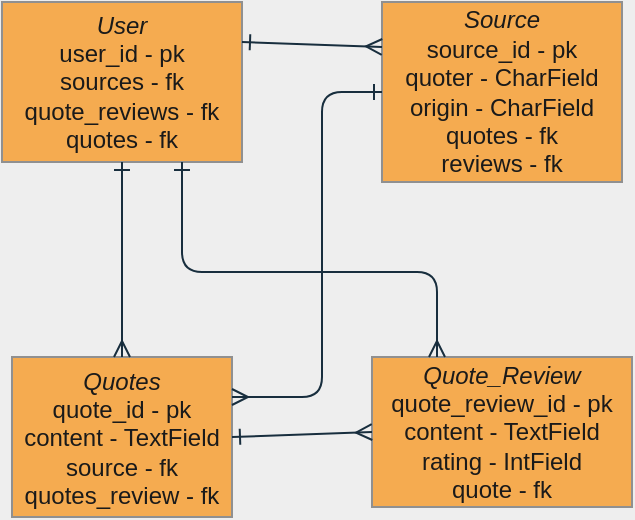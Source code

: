 <mxfile>
    <diagram id="qRuMo_PbY6B3c07kzM8b" name="Page-1">
        <mxGraphModel dx="312" dy="369" grid="1" gridSize="10" guides="1" tooltips="1" connect="1" arrows="1" fold="1" page="1" pageScale="1" pageWidth="850" pageHeight="1100" background="#EEEEEE" math="0" shadow="0">
            <root>
                <mxCell id="0"/>
                <mxCell id="1" parent="0"/>
                <mxCell id="2" value="&lt;i&gt;Quotes&lt;/i&gt;&lt;br&gt;quote_id - pk&lt;br&gt;content - TextField&lt;br&gt;source - fk&lt;br&gt;quotes_review - fk" style="rounded=0;whiteSpace=wrap;html=1;fillColor=#F5AB50;strokeColor=#909090;fontColor=#1A1A1A;" parent="1" vertex="1">
                    <mxGeometry x="15" y="192.5" width="110" height="80" as="geometry"/>
                </mxCell>
                <mxCell id="3" value="&lt;i&gt;User&lt;/i&gt;&lt;br&gt;user_id - pk&lt;br&gt;sources - fk&lt;br&gt;quote_reviews - fk&lt;br&gt;quotes - fk" style="rounded=0;whiteSpace=wrap;html=1;fillColor=#F5AB50;strokeColor=#909090;fontColor=#1A1A1A;" parent="1" vertex="1">
                    <mxGeometry x="10" y="15" width="120" height="80" as="geometry"/>
                </mxCell>
                <mxCell id="4" value="&lt;i&gt;Source&lt;/i&gt;&lt;br&gt;source_id - pk&lt;br&gt;quoter - CharField&lt;br&gt;origin - CharField&lt;br&gt;quotes - fk&lt;br&gt;reviews - fk" style="rounded=0;whiteSpace=wrap;html=1;fillColor=#F5AB50;strokeColor=#909090;fontColor=#1A1A1A;" parent="1" vertex="1">
                    <mxGeometry x="200" y="15" width="120" height="90" as="geometry"/>
                </mxCell>
                <mxCell id="5" value="&lt;i&gt;Quote_Review&lt;/i&gt;&lt;br&gt;quote_review_id - pk&lt;br&gt;content - TextField&lt;br&gt;rating - IntField&lt;br&gt;quote - fk" style="rounded=0;whiteSpace=wrap;html=1;fillColor=#F5AB50;strokeColor=#909090;fontColor=#1A1A1A;" parent="1" vertex="1">
                    <mxGeometry x="195" y="192.5" width="130" height="75" as="geometry"/>
                </mxCell>
                <mxCell id="6" value="" style="endArrow=ERone;html=1;entryX=0.5;entryY=1;entryDx=0;entryDy=0;exitX=0.5;exitY=0;exitDx=0;exitDy=0;endFill=0;startArrow=ERmany;startFill=0;labelBackgroundColor=#EEEEEE;strokeColor=#182E3E;fontColor=#1A1A1A;" parent="1" source="2" target="3" edge="1">
                    <mxGeometry width="50" height="50" relative="1" as="geometry">
                        <mxPoint x="80" y="190" as="sourcePoint"/>
                        <mxPoint x="130" y="140" as="targetPoint"/>
                    </mxGeometry>
                </mxCell>
                <mxCell id="7" value="" style="endArrow=ERmany;html=1;entryX=1;entryY=0.25;entryDx=0;entryDy=0;exitX=0;exitY=0.5;exitDx=0;exitDy=0;endFill=0;startArrow=ERone;startFill=0;edgeStyle=elbowEdgeStyle;labelBackgroundColor=#EEEEEE;strokeColor=#182E3E;fontColor=#1A1A1A;" parent="1" source="4" target="2" edge="1">
                    <mxGeometry width="50" height="50" relative="1" as="geometry">
                        <mxPoint x="80" y="190" as="sourcePoint"/>
                        <mxPoint x="80" y="110" as="targetPoint"/>
                        <Array as="points">
                            <mxPoint x="170" y="150"/>
                        </Array>
                    </mxGeometry>
                </mxCell>
                <mxCell id="8" value="" style="endArrow=ERone;html=1;entryX=1;entryY=0.25;entryDx=0;entryDy=0;exitX=0;exitY=0.25;exitDx=0;exitDy=0;endFill=0;startArrow=ERmany;startFill=0;labelBackgroundColor=#EEEEEE;strokeColor=#182E3E;fontColor=#1A1A1A;" parent="1" source="4" target="3" edge="1">
                    <mxGeometry width="50" height="50" relative="1" as="geometry">
                        <mxPoint x="80" y="190" as="sourcePoint"/>
                        <mxPoint x="80" y="110" as="targetPoint"/>
                    </mxGeometry>
                </mxCell>
                <mxCell id="9" value="" style="endArrow=ERone;html=1;endFill=0;startArrow=ERmany;startFill=0;edgeStyle=elbowEdgeStyle;exitX=0.25;exitY=0;exitDx=0;exitDy=0;elbow=vertical;labelBackgroundColor=#EEEEEE;strokeColor=#182E3E;fontColor=#1A1A1A;entryX=0.75;entryY=1;entryDx=0;entryDy=0;" parent="1" source="5" target="3" edge="1">
                    <mxGeometry width="50" height="50" relative="1" as="geometry">
                        <mxPoint x="210" y="170" as="sourcePoint"/>
                        <mxPoint x="130" y="100" as="targetPoint"/>
                        <Array as="points">
                            <mxPoint x="160" y="150"/>
                        </Array>
                    </mxGeometry>
                </mxCell>
                <mxCell id="10" value="" style="endArrow=ERone;html=1;entryX=1;entryY=0.5;entryDx=0;entryDy=0;endFill=0;startArrow=ERmany;startFill=0;exitX=0;exitY=0.5;exitDx=0;exitDy=0;labelBackgroundColor=#EEEEEE;strokeColor=#182E3E;fontColor=#1A1A1A;" parent="1" source="5" target="2" edge="1">
                    <mxGeometry width="50" height="50" relative="1" as="geometry">
                        <mxPoint x="180" y="270" as="sourcePoint"/>
                        <mxPoint x="150" y="220" as="targetPoint"/>
                    </mxGeometry>
                </mxCell>
            </root>
        </mxGraphModel>
    </diagram>
</mxfile>
